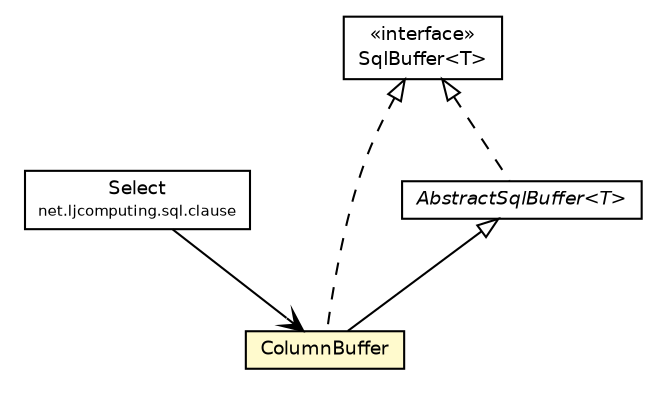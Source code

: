 #!/usr/local/bin/dot
#
# Class diagram 
# Generated by UMLGraph version R5_6 (http://www.umlgraph.org/)
#

digraph G {
	edge [fontname="Helvetica",fontsize=10,labelfontname="Helvetica",labelfontsize=10];
	node [fontname="Helvetica",fontsize=10,shape=plaintext];
	nodesep=0.25;
	ranksep=0.5;
	// net.ljcomputing.sql.clause.Select
	c469 [label=<<table title="net.ljcomputing.sql.clause.Select" border="0" cellborder="1" cellspacing="0" cellpadding="2" port="p" href="../clause/Select.html">
		<tr><td><table border="0" cellspacing="0" cellpadding="1">
<tr><td align="center" balign="center"> Select </td></tr>
<tr><td align="center" balign="center"><font point-size="7.0"> net.ljcomputing.sql.clause </font></td></tr>
		</table></td></tr>
		</table>>, URL="../clause/Select.html", fontname="Helvetica", fontcolor="black", fontsize=9.0];
	// net.ljcomputing.sql.buffer.ColumnBuffer
	c481 [label=<<table title="net.ljcomputing.sql.buffer.ColumnBuffer" border="0" cellborder="1" cellspacing="0" cellpadding="2" port="p" bgcolor="lemonChiffon" href="./ColumnBuffer.html">
		<tr><td><table border="0" cellspacing="0" cellpadding="1">
<tr><td align="center" balign="center"> ColumnBuffer </td></tr>
		</table></td></tr>
		</table>>, URL="./ColumnBuffer.html", fontname="Helvetica", fontcolor="black", fontsize=9.0];
	// net.ljcomputing.sql.buffer.SqlBuffer<T>
	c482 [label=<<table title="net.ljcomputing.sql.buffer.SqlBuffer" border="0" cellborder="1" cellspacing="0" cellpadding="2" port="p" href="./SqlBuffer.html">
		<tr><td><table border="0" cellspacing="0" cellpadding="1">
<tr><td align="center" balign="center"> &#171;interface&#187; </td></tr>
<tr><td align="center" balign="center"> SqlBuffer&lt;T&gt; </td></tr>
		</table></td></tr>
		</table>>, URL="./SqlBuffer.html", fontname="Helvetica", fontcolor="black", fontsize=9.0];
	// net.ljcomputing.sql.buffer.AbstractSqlBuffer<T>
	c483 [label=<<table title="net.ljcomputing.sql.buffer.AbstractSqlBuffer" border="0" cellborder="1" cellspacing="0" cellpadding="2" port="p" href="./AbstractSqlBuffer.html">
		<tr><td><table border="0" cellspacing="0" cellpadding="1">
<tr><td align="center" balign="center"><font face="Helvetica-Oblique"> AbstractSqlBuffer&lt;T&gt; </font></td></tr>
		</table></td></tr>
		</table>>, URL="./AbstractSqlBuffer.html", fontname="Helvetica", fontcolor="black", fontsize=9.0];
	//net.ljcomputing.sql.buffer.ColumnBuffer extends net.ljcomputing.sql.buffer.AbstractSqlBuffer<net.ljcomputing.sql.identifier.Column>
	c483:p -> c481:p [dir=back,arrowtail=empty];
	//net.ljcomputing.sql.buffer.ColumnBuffer implements net.ljcomputing.sql.buffer.SqlBuffer<T>
	c482:p -> c481:p [dir=back,arrowtail=empty,style=dashed];
	//net.ljcomputing.sql.buffer.AbstractSqlBuffer<T> implements net.ljcomputing.sql.buffer.SqlBuffer<T>
	c482:p -> c483:p [dir=back,arrowtail=empty,style=dashed];
	// net.ljcomputing.sql.clause.Select NAVASSOC net.ljcomputing.sql.buffer.ColumnBuffer
	c469:p -> c481:p [taillabel="", label="", headlabel="", fontname="Helvetica", fontcolor="black", fontsize=10.0, color="black", arrowhead=open];
}

